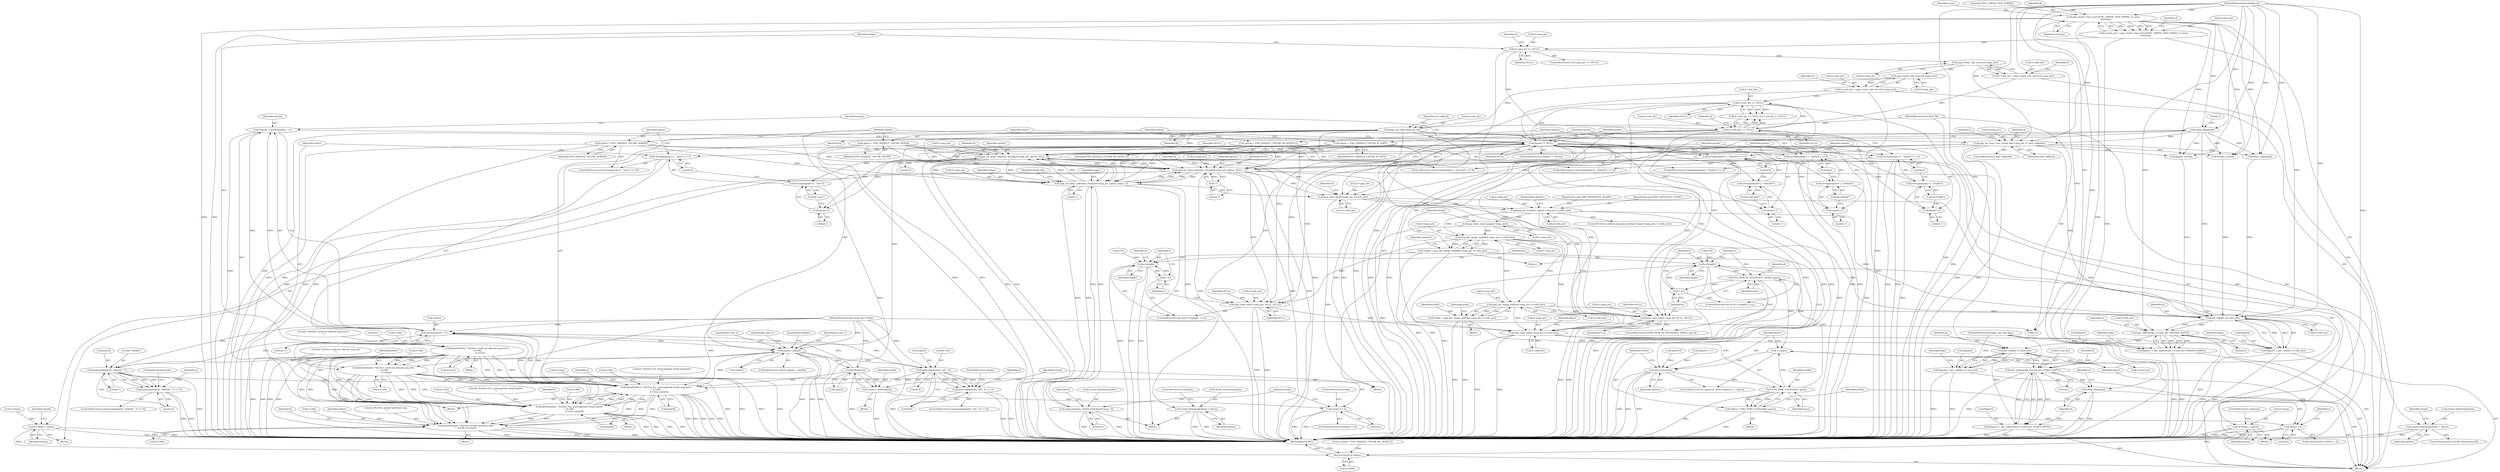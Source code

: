 digraph "1_Android_9d4853418ab2f754c2b63e091c29c5529b8b86ca_32@pointer" {
"1000240" [label="(Call,*equals = strchr(argv[i], '='))"];
"1000242" [label="(Call,strchr(argv[i], '='))"];
"1000364" [label="(Call,memcmp(argv[i], \"default\", 7))"];
"1000318" [label="(Call,equals - argv[i])"];
"1000248" [label="(Call,equals != NULL)"];
"1000240" [label="(Call,*equals = strchr(argv[i], '='))"];
"1000372" [label="(Call,png_set_keep_unknown_chunks(d->png_ptr, option, NULL, 0))"];
"1000222" [label="(Call,png_set_read_user_chunk_fn(d->png_ptr, d, read_callback))"];
"1000215" [label="(Call,png_init_io(d->png_ptr, fp))"];
"1000185" [label="(Call,png_create_info_struct(d->png_ptr))"];
"1000177" [label="(Call,png_create_info_struct(d->png_ptr))"];
"1000156" [label="(Call,d->png_ptr == NULL)"];
"1000146" [label="(Call,d->png_ptr = png_create_read_struct(PNG_LIBPNG_VER_STRING, d, error,\n      warning))"];
"1000150" [label="(Call,png_create_read_struct(PNG_LIBPNG_VER_STRING, d, error,\n      warning))"];
"1000124" [label="(MethodParameterIn,display *d)"];
"1000120" [label="(MethodParameterIn,FILE *fp)"];
"1000211" [label="(Call,clean_display(d))"];
"1000397" [label="(Call,png_set_keep_unknown_chunks(d->png_ptr, option, NULL, -1))"];
"1000345" [label="(Call,png_set_keep_unknown_chunks(d->png_ptr, option, name, 1))"];
"1000274" [label="(Call,option = PNG_HANDLE_CHUNK_NEVER)"];
"1000298" [label="(Call,option = PNG_HANDLE_CHUNK_ALWAYS)"];
"1000262" [label="(Call,option = PNG_HANDLE_CHUNK_AS_DEFAULT)"];
"1000286" [label="(Call,option = PNG_HANDLE_CHUNK_IF_SAFE)"];
"1000337" [label="(Call,memcpy(name, chunk_info[chunk].name, 5))"];
"1000403" [label="(Call,-1)"];
"1000196" [label="(Call,d->end_ptr == NULL)"];
"1000181" [label="(Call,d->end_ptr = png_create_info_struct(d->png_ptr))"];
"1000191" [label="(Call,d->info_ptr == NULL)"];
"1000173" [label="(Call,d->info_ptr = png_create_info_struct(d->png_ptr))"];
"1000303" [label="(Call,fprintf(stderr, \"%s(%s): %s: unrecognized chunk option\n\", d->file,\n               d->test, argv[i]))"];
"1000436" [label="(Call,fprintf(stderr, \"%s(%s): %s: unrecognized chunk argument\n\", d->file,\n         d->test, argv[i]))"];
"1000202" [label="(Call,fprintf(stderr, \"%s(%s): could not allocate png info\n\", d->file,\n         d->test))"];
"1000162" [label="(Call,fprintf(stderr, \"%s(%s): could not allocate png struct\n\", d->file,\n         d->test))"];
"1000327" [label="(Call,find(argv[i]))"];
"1000122" [label="(MethodParameterIn,const char **argv)"];
"1000389" [label="(Call,memcmp(argv[i], \"all\", 3))"];
"1000255" [label="(Call,strcmp(equals+1, \"default\") == 0)"];
"1000256" [label="(Call,strcmp(equals+1, \"default\"))"];
"1000257" [label="(Call,equals+1)"];
"1000267" [label="(Call,strcmp(equals+1, \"discard\") == 0)"];
"1000268" [label="(Call,strcmp(equals+1, \"discard\"))"];
"1000269" [label="(Call,equals+1)"];
"1000279" [label="(Call,strcmp(equals+1, \"if-safe\") == 0)"];
"1000280" [label="(Call,strcmp(equals+1, \"if-safe\"))"];
"1000281" [label="(Call,equals+1)"];
"1000291" [label="(Call,strcmp(equals+1, \"save\") == 0)"];
"1000292" [label="(Call,strcmp(equals+1, \"save\"))"];
"1000293" [label="(Call,equals+1)"];
"1000477" [label="(Call,fprintf(stderr, \"%s(%s): invalid interlace type\n\", d->file, d->test))"];
"1000325" [label="(Call,chunk = find(argv[i]))"];
"1000332" [label="(Call,chunk >= 0)"];
"1000363" [label="(Call,memcmp(argv[i], \"default\", 7) == 0)"];
"1000388" [label="(Call,memcmp(argv[i], \"all\", 3) == 0)"];
"1000352" [label="(Call,chunk_info[chunk].keep = option)"];
"1000405" [label="(Call,d->keep = option)"];
"1000644" [label="(Return,return d->keep;)"];
"1000425" [label="(Call,chunk_info[chunk].keep = option)"];
"1000450" [label="(Call,png_read_info(d->png_ptr, d->info_ptr))"];
"1000458" [label="(Call,png_get_interlace_type(d->png_ptr, d->info_ptr))"];
"1000499" [label="(Call,png_start_read_image(d->png_ptr))"];
"1000505" [label="(Call,png_get_image_height(d->png_ptr, d->info_ptr))"];
"1000503" [label="(Call,height = png_get_image_height(d->png_ptr, d->info_ptr))"];
"1000553" [label="(Call,y<height)"];
"1000559" [label="(Call,PNG_ROW_IN_INTERLACE_PASS(y, ipass))"];
"1000534" [label="(Call,++ipass)"];
"1000531" [label="(Call,ipass<npasses)"];
"1000540" [label="(Call,PNG_PASS_COLS(width, ipass))"];
"1000538" [label="(Call,wPass = PNG_PASS_COLS(width, ipass))"];
"1000544" [label="(Call,wPass > 0)"];
"1000556" [label="(Call,++y)"];
"1000575" [label="(Call,y<height)"];
"1000578" [label="(Call,++y)"];
"1000520" [label="(Call,png_get_image_width(d->png_ptr, d->info_ptr))"];
"1000518" [label="(Call,width = png_get_image_width(d->png_ptr, d->info_ptr))"];
"1000562" [label="(Call,png_read_row(d->png_ptr, NULL, NULL))"];
"1000586" [label="(Call,png_read_end(d->png_ptr, d->end_ptr))"];
"1000627" [label="(Call,get_valid(d, d->end_ptr))"];
"1000623" [label="(Call,flags[2] = get_valid(d, d->end_ptr))"];
"1000636" [label="(Call,get_unknown(d, d->end_ptr, 1/*after IDAT*/))"];
"1000632" [label="(Call,flags[3] = get_unknown(d, d->end_ptr, 1/*after IDAT*/))"];
"1000642" [label="(Call,clean_display(d))"];
"1000597" [label="(Call,get_valid(d, d->info_ptr))"];
"1000593" [label="(Call,flags[0] = get_valid(d, d->info_ptr))"];
"1000606" [label="(Call,get_unknown(d, d->info_ptr, 0/*before IDAT*/))"];
"1000602" [label="(Call,flags[1] = get_unknown(d, d->info_ptr, 0/*before IDAT*/))"];
"1000580" [label="(Call,png_read_row(d->png_ptr, NULL, NULL))"];
"1000379" [label="(Call,d->keep = option)"];
"1000590" [label="(Call,d->end_ptr)"];
"1000293" [label="(Call,equals+1)"];
"1000219" [label="(Identifier,fp)"];
"1000593" [label="(Call,flags[0] = get_valid(d, d->info_ptr))"];
"1000272" [label="(Literal,\"discard\")"];
"1000532" [label="(Identifier,ipass)"];
"1000604" [label="(Identifier,flags)"];
"1000221" [label="(Identifier,set_callback)"];
"1000248" [label="(Call,equals != NULL)"];
"1000162" [label="(Call,fprintf(stderr, \"%s(%s): could not allocate png struct\n\", d->file,\n         d->test))"];
"1000203" [label="(Identifier,stderr)"];
"1000500" [label="(Call,d->png_ptr)"];
"1000576" [label="(Identifier,y)"];
"1000242" [label="(Call,strchr(argv[i], '='))"];
"1000643" [label="(Identifier,d)"];
"1000559" [label="(Call,PNG_ROW_IN_INTERLACE_PASS(y, ipass))"];
"1000168" [label="(Call,d->test)"];
"1000571" [label="(ControlStructure,for (y=0; y<height; ++y))"];
"1000246" [label="(Literal,'=')"];
"1000214" [label="(Literal,1)"];
"1000377" [label="(Identifier,NULL)"];
"1000438" [label="(Literal,\"%s(%s): %s: unrecognized chunk argument\n\")"];
"1000563" [label="(Call,d->png_ptr)"];
"1000263" [label="(Identifier,option)"];
"1000383" [label="(Identifier,option)"];
"1000450" [label="(Call,png_read_info(d->png_ptr, d->info_ptr))"];
"1000304" [label="(Identifier,stderr)"];
"1000397" [label="(Call,png_set_keep_unknown_chunks(d->png_ptr, option, NULL, -1))"];
"1000624" [label="(Call,flags[2])"];
"1000262" [label="(Call,option = PNG_HANDLE_CHUNK_AS_DEFAULT)"];
"1000477" [label="(Call,fprintf(stderr, \"%s(%s): invalid interlace type\n\", d->file, d->test))"];
"1000380" [label="(Call,d->keep)"];
"1000545" [label="(Identifier,wPass)"];
"1000126" [label="(Block,)"];
"1000577" [label="(Identifier,height)"];
"1000555" [label="(Identifier,height)"];
"1000290" [label="(ControlStructure,if (strcmp(equals+1, \"save\") == 0))"];
"1000192" [label="(Call,d->info_ptr)"];
"1000608" [label="(Call,d->info_ptr)"];
"1000374" [label="(Identifier,d)"];
"1000598" [label="(Identifier,d)"];
"1000379" [label="(Call,d->keep = option)"];
"1000524" [label="(Call,d->info_ptr)"];
"1000331" [label="(ControlStructure,if (chunk >= 0))"];
"1000351" [label="(Literal,1)"];
"1000238" [label="(Block,)"];
"1000326" [label="(Identifier,chunk)"];
"1000407" [label="(Identifier,d)"];
"1000195" [label="(Identifier,NULL)"];
"1000442" [label="(Call,d->test)"];
"1000398" [label="(Call,d->png_ptr)"];
"1000165" [label="(Call,d->file)"];
"1000323" [label="(Block,)"];
"1000602" [label="(Call,flags[1] = get_unknown(d, d->info_ptr, 0/*before IDAT*/))"];
"1000641" [label="(Literal,1)"];
"1000296" [label="(Literal,\"save\")"];
"1000588" [label="(Identifier,d)"];
"1000561" [label="(Identifier,ipass)"];
"1000627" [label="(Call,get_valid(d, d->end_ptr))"];
"1000648" [label="(MethodReturn,RET)"];
"1000178" [label="(Call,d->png_ptr)"];
"1000518" [label="(Call,width = png_get_image_width(d->png_ptr, d->info_ptr))"];
"1000164" [label="(Literal,\"%s(%s): could not allocate png struct\n\")"];
"1000353" [label="(Call,chunk_info[chunk].keep)"];
"1000558" [label="(ControlStructure,if (PNG_ROW_IN_INTERLACE_PASS(y, ipass)))"];
"1000260" [label="(Literal,\"default\")"];
"1000460" [label="(Identifier,d)"];
"1000556" [label="(Call,++y)"];
"1000370" [label="(Literal,0)"];
"1000362" [label="(ControlStructure,if (memcmp(argv[i], \"default\", 7) == 0))"];
"1000540" [label="(Call,PNG_PASS_COLS(width, ipass))"];
"1000191" [label="(Call,d->info_ptr == NULL)"];
"1000320" [label="(Call,argv[i])"];
"1000226" [label="(Identifier,d)"];
"1000197" [label="(Call,d->end_ptr)"];
"1000268" [label="(Call,strcmp(equals+1, \"discard\"))"];
"1000284" [label="(Literal,\"if-safe\")"];
"1000645" [label="(Call,d->keep)"];
"1000123" [label="(MethodParameterIn,png_uint_32p flags)"];
"1000614" [label="(Identifier,flags)"];
"1000315" [label="(Call,display_exit(d))"];
"1000395" [label="(Literal,0)"];
"1000177" [label="(Call,png_create_info_struct(d->png_ptr))"];
"1000337" [label="(Call,memcpy(name, chunk_info[chunk].name, 5))"];
"1000212" [label="(Identifier,d)"];
"1000642" [label="(Call,clean_display(d))"];
"1000146" [label="(Call,d->png_ptr = png_create_read_struct(PNG_LIBPNG_VER_STRING, d, error,\n      warning))"];
"1000346" [label="(Call,d->png_ptr)"];
"1000294" [label="(Identifier,equals)"];
"1000291" [label="(Call,strcmp(equals+1, \"save\") == 0)"];
"1000287" [label="(Identifier,option)"];
"1000208" [label="(Call,d->test)"];
"1000124" [label="(MethodParameterIn,display *d)"];
"1000161" [label="(Block,)"];
"1000259" [label="(Literal,1)"];
"1000401" [label="(Identifier,option)"];
"1000249" [label="(Identifier,equals)"];
"1000220" [label="(ControlStructure,if (set_callback))"];
"1000412" [label="(Identifier,chunk)"];
"1000261" [label="(Literal,0)"];
"1000155" [label="(ControlStructure,if (d->png_ptr == NULL))"];
"1000575" [label="(Call,y<height)"];
"1000240" [label="(Call,*equals = strchr(argv[i], '='))"];
"1000394" [label="(Literal,3)"];
"1000551" [label="(Identifier,y)"];
"1000578" [label="(Call,++y)"];
"1000406" [label="(Call,d->keep)"];
"1000451" [label="(Call,d->png_ptr)"];
"1000403" [label="(Call,-1)"];
"1000172" [label="(Literal,1)"];
"1000158" [label="(Identifier,d)"];
"1000279" [label="(Call,strcmp(equals+1, \"if-safe\") == 0)"];
"1000241" [label="(Identifier,equals)"];
"1000504" [label="(Identifier,height)"];
"1000349" [label="(Identifier,option)"];
"1000332" [label="(Call,chunk >= 0)"];
"1000282" [label="(Identifier,equals)"];
"1000553" [label="(Call,y<height)"];
"1000182" [label="(Call,d->end_ptr)"];
"1000405" [label="(Call,d->keep = option)"];
"1000183" [label="(Identifier,d)"];
"1000546" [label="(Literal,0)"];
"1000527" [label="(ControlStructure,for (ipass=0; ipass<npasses; ++ipass))"];
"1000531" [label="(Call,ipass<npasses)"];
"1000361" [label="(JumpTarget,case 7:)"];
"1000200" [label="(Identifier,NULL)"];
"1000264" [label="(Identifier,PNG_HANDLE_CHUNK_AS_DEFAULT)"];
"1000634" [label="(Identifier,flags)"];
"1000637" [label="(Identifier,d)"];
"1000585" [label="(Identifier,NULL)"];
"1000433" [label="(ControlStructure,break;)"];
"1000257" [label="(Call,equals+1)"];
"1000386" [label="(JumpTarget,case 3:)"];
"1000256" [label="(Call,strcmp(equals+1, \"default\"))"];
"1000205" [label="(Call,d->file)"];
"1000431" [label="(Identifier,option)"];
"1000459" [label="(Call,d->png_ptr)"];
"1000120" [label="(MethodParameterIn,FILE *fp)"];
"1000131" [label="(Call,d->keep = PNG_HANDLE_CHUNK_AS_DEFAULT)"];
"1000292" [label="(Call,strcmp(equals+1, \"save\"))"];
"1000425" [label="(Call,chunk_info[chunk].keep = option)"];
"1000352" [label="(Call,chunk_info[chunk].keep = option)"];
"1000295" [label="(Literal,1)"];
"1000157" [label="(Call,d->png_ptr)"];
"1000633" [label="(Call,flags[3])"];
"1000186" [label="(Call,d->png_ptr)"];
"1000584" [label="(Identifier,NULL)"];
"1000521" [label="(Call,d->png_ptr)"];
"1000302" [label="(Block,)"];
"1000390" [label="(Call,argv[i])"];
"1000297" [label="(Literal,0)"];
"1000402" [label="(Identifier,NULL)"];
"1000365" [label="(Call,argv[i])"];
"1000636" [label="(Call,get_unknown(d, d->end_ptr, 1/*after IDAT*/))"];
"1000606" [label="(Call,get_unknown(d, d->info_ptr, 0/*before IDAT*/))"];
"1000156" [label="(Call,d->png_ptr == NULL)"];
"1000454" [label="(Call,d->info_ptr)"];
"1000327" [label="(Call,find(argv[i]))"];
"1000597" [label="(Call,get_valid(d, d->info_ptr))"];
"1000384" [label="(ControlStructure,continue;)"];
"1000300" [label="(Identifier,PNG_HANDLE_CHUNK_ALWAYS)"];
"1000359" [label="(ControlStructure,continue;)"];
"1000389" [label="(Call,memcmp(argv[i], \"all\", 3))"];
"1000154" [label="(Identifier,warning)"];
"1000426" [label="(Call,chunk_info[chunk].keep)"];
"1000533" [label="(Identifier,npasses)"];
"1000560" [label="(Identifier,y)"];
"1000278" [label="(ControlStructure,if (strcmp(equals+1, \"if-safe\") == 0))"];
"1000335" [label="(Block,)"];
"1000299" [label="(Identifier,option)"];
"1000514" [label="(Identifier,npasses)"];
"1000581" [label="(Call,d->png_ptr)"];
"1000309" [label="(Call,d->test)"];
"1000181" [label="(Call,d->end_ptr = png_create_info_struct(d->png_ptr))"];
"1000572" [label="(Call,y=0)"];
"1000266" [label="(ControlStructure,if (strcmp(equals+1, \"discard\") == 0))"];
"1000190" [label="(Call,d->info_ptr == NULL || d->end_ptr == NULL)"];
"1000258" [label="(Identifier,equals)"];
"1000324" [label="(JumpTarget,case 4:)"];
"1000305" [label="(Literal,\"%s(%s): %s: unrecognized chunk option\n\")"];
"1000369" [label="(Literal,7)"];
"1000607" [label="(Identifier,d)"];
"1000153" [label="(Identifier,error)"];
"1000150" [label="(Call,png_create_read_struct(PNG_LIBPNG_VER_STRING, d, error,\n      warning))"];
"1000544" [label="(Call,wPass > 0)"];
"1000151" [label="(Identifier,PNG_LIBPNG_VER_STRING)"];
"1000562" [label="(Call,png_read_row(d->png_ptr, NULL, NULL))"];
"1000623" [label="(Call,flags[2] = get_valid(d, d->end_ptr))"];
"1000276" [label="(Identifier,PNG_HANDLE_CHUNK_NEVER)"];
"1000506" [label="(Call,d->png_ptr)"];
"1000325" [label="(Call,chunk = find(argv[i]))"];
"1000270" [label="(Identifier,equals)"];
"1000271" [label="(Literal,1)"];
"1000318" [label="(Call,equals - argv[i])"];
"1000449" [label="(Identifier,d)"];
"1000227" [label="(Identifier,read_callback)"];
"1000160" [label="(Identifier,NULL)"];
"1000201" [label="(Block,)"];
"1000196" [label="(Call,d->end_ptr == NULL)"];
"1000288" [label="(Identifier,PNG_HANDLE_CHUNK_IF_SAFE)"];
"1000243" [label="(Call,argv[i])"];
"1000436" [label="(Call,fprintf(stderr, \"%s(%s): %s: unrecognized chunk argument\n\", d->file,\n         d->test, argv[i]))"];
"1000404" [label="(Literal,1)"];
"1000462" [label="(Call,d->info_ptr)"];
"1000419" [label="(ControlStructure,if (chunk_info[chunk].all))"];
"1000629" [label="(Call,d->end_ptr)"];
"1000628" [label="(Identifier,d)"];
"1000638" [label="(Call,d->end_ptr)"];
"1000273" [label="(Literal,0)"];
"1000566" [label="(Identifier,NULL)"];
"1000503" [label="(Call,height = png_get_image_height(d->png_ptr, d->info_ptr))"];
"1000338" [label="(Identifier,name)"];
"1000275" [label="(Identifier,option)"];
"1000204" [label="(Literal,\"%s(%s): could not allocate png info\n\")"];
"1000231" [label="(Identifier,i)"];
"1000535" [label="(Identifier,ipass)"];
"1000344" [label="(Literal,5)"];
"1000174" [label="(Call,d->info_ptr)"];
"1000543" [label="(ControlStructure,if (wPass > 0))"];
"1000582" [label="(Identifier,d)"];
"1000487" [label="(Identifier,d)"];
"1000316" [label="(Identifier,d)"];
"1000215" [label="(Call,png_init_io(d->png_ptr, fp))"];
"1000223" [label="(Call,d->png_ptr)"];
"1000372" [label="(Call,png_set_keep_unknown_chunks(d->png_ptr, option, NULL, 0))"];
"1000539" [label="(Identifier,wPass)"];
"1000519" [label="(Identifier,width)"];
"1000317" [label="(ControlStructure,switch (equals - argv[i]))"];
"1000549" [label="(ControlStructure,for (y=0; y<height; ++y))"];
"1000393" [label="(Literal,\"all\")"];
"1000457" [label="(ControlStructure,switch (png_get_interlace_type(d->png_ptr, d->info_ptr)))"];
"1000355" [label="(Identifier,chunk_info)"];
"1000185" [label="(Call,png_create_info_struct(d->png_ptr))"];
"1000476" [label="(JumpTarget,default:)"];
"1000471" [label="(JumpTarget,case PNG_INTERLACE_ADAM7:)"];
"1000595" [label="(Identifier,flags)"];
"1000483" [label="(Call,d->test)"];
"1000312" [label="(Call,argv[i])"];
"1000363" [label="(Call,memcmp(argv[i], \"default\", 7) == 0)"];
"1000147" [label="(Call,d->png_ptr)"];
"1000528" [label="(Call,ipass=0)"];
"1000439" [label="(Call,d->file)"];
"1000193" [label="(Identifier,d)"];
"1000586" [label="(Call,png_read_end(d->png_ptr, d->end_ptr))"];
"1000516" [label="(Block,)"];
"1000222" [label="(Call,png_set_read_user_chunk_fn(d->png_ptr, d, read_callback))"];
"1000603" [label="(Call,flags[1])"];
"1000554" [label="(Identifier,y)"];
"1000368" [label="(Literal,\"default\")"];
"1000280" [label="(Call,strcmp(equals+1, \"if-safe\"))"];
"1000360" [label="(ControlStructure,break;)"];
"1000505" [label="(Call,png_get_image_height(d->png_ptr, d->info_ptr))"];
"1000480" [label="(Call,d->file)"];
"1000306" [label="(Call,d->file)"];
"1000542" [label="(Identifier,ipass)"];
"1000211" [label="(Call,clean_display(d))"];
"1000175" [label="(Identifier,d)"];
"1000418" [label="(Identifier,chunk)"];
"1000564" [label="(Identifier,d)"];
"1000434" [label="(JumpTarget,default:)"];
"1000509" [label="(Call,d->info_ptr)"];
"1000319" [label="(Identifier,equals)"];
"1000347" [label="(Identifier,d)"];
"1000387" [label="(ControlStructure,if (memcmp(argv[i], \"all\", 3) == 0))"];
"1000122" [label="(MethodParameterIn,const char **argv)"];
"1000646" [label="(Identifier,d)"];
"1000373" [label="(Call,d->png_ptr)"];
"1000541" [label="(Identifier,width)"];
"1000458" [label="(Call,png_get_interlace_type(d->png_ptr, d->info_ptr))"];
"1000448" [label="(Call,display_exit(d))"];
"1000202" [label="(Call,fprintf(stderr, \"%s(%s): could not allocate png info\n\", d->file,\n         d->test))"];
"1000396" [label="(Block,)"];
"1000381" [label="(Identifier,d)"];
"1000163" [label="(Identifier,stderr)"];
"1000580" [label="(Call,png_read_row(d->png_ptr, NULL, NULL))"];
"1000173" [label="(Call,d->info_ptr = png_create_info_struct(d->png_ptr))"];
"1000644" [label="(Return,return d->keep;)"];
"1000534" [label="(Call,++ipass)"];
"1000478" [label="(Identifier,stderr)"];
"1000445" [label="(Call,argv[i])"];
"1000285" [label="(Literal,0)"];
"1000385" [label="(ControlStructure,break;)"];
"1000399" [label="(Identifier,d)"];
"1000371" [label="(Block,)"];
"1000538" [label="(Call,wPass = PNG_PASS_COLS(width, ipass))"];
"1000254" [label="(ControlStructure,if (strcmp(equals+1, \"default\") == 0))"];
"1000267" [label="(Call,strcmp(equals+1, \"discard\") == 0)"];
"1000216" [label="(Call,d->png_ptr)"];
"1000466" [label="(JumpTarget,case PNG_INTERLACE_NONE:)"];
"1000536" [label="(Block,)"];
"1000437" [label="(Identifier,stderr)"];
"1000579" [label="(Identifier,y)"];
"1000594" [label="(Call,flags[0])"];
"1000465" [label="(Block,)"];
"1000303" [label="(Call,fprintf(stderr, \"%s(%s): %s: unrecognized chunk option\n\", d->file,\n               d->test, argv[i]))"];
"1000567" [label="(Identifier,NULL)"];
"1000486" [label="(Call,clean_display(d))"];
"1000283" [label="(Literal,1)"];
"1000334" [label="(Literal,0)"];
"1000255" [label="(Call,strcmp(equals+1, \"default\") == 0)"];
"1000513" [label="(Call,npasses > 1)"];
"1000376" [label="(Identifier,option)"];
"1000479" [label="(Literal,\"%s(%s): invalid interlace type\n\")"];
"1000269" [label="(Call,equals+1)"];
"1000350" [label="(Identifier,name)"];
"1000333" [label="(Identifier,chunk)"];
"1000274" [label="(Call,option = PNG_HANDLE_CHUNK_NEVER)"];
"1000557" [label="(Identifier,y)"];
"1000587" [label="(Call,d->png_ptr)"];
"1000499" [label="(Call,png_start_read_image(d->png_ptr))"];
"1000378" [label="(Literal,0)"];
"1000498" [label="(Block,)"];
"1000358" [label="(Identifier,option)"];
"1000632" [label="(Call,flags[3] = get_unknown(d, d->end_ptr, 1/*after IDAT*/))"];
"1000250" [label="(Identifier,NULL)"];
"1000281" [label="(Call,equals+1)"];
"1000247" [label="(ControlStructure,if (equals != NULL))"];
"1000298" [label="(Call,option = PNG_HANDLE_CHUNK_ALWAYS)"];
"1000599" [label="(Call,d->info_ptr)"];
"1000529" [label="(Identifier,ipass)"];
"1000339" [label="(Call,chunk_info[chunk].name)"];
"1000152" [label="(Identifier,d)"];
"1000286" [label="(Call,option = PNG_HANDLE_CHUNK_IF_SAFE)"];
"1000520" [label="(Call,png_get_image_width(d->png_ptr, d->info_ptr))"];
"1000328" [label="(Call,argv[i])"];
"1000611" [label="(Literal,0)"];
"1000198" [label="(Identifier,d)"];
"1000388" [label="(Call,memcmp(argv[i], \"all\", 3) == 0)"];
"1000550" [label="(Call,y=0)"];
"1000364" [label="(Call,memcmp(argv[i], \"default\", 7))"];
"1000345" [label="(Call,png_set_keep_unknown_chunks(d->png_ptr, option, name, 1))"];
"1000409" [label="(Identifier,option)"];
"1000240" -> "1000238"  [label="AST: "];
"1000240" -> "1000242"  [label="CFG: "];
"1000241" -> "1000240"  [label="AST: "];
"1000242" -> "1000240"  [label="AST: "];
"1000249" -> "1000240"  [label="CFG: "];
"1000240" -> "1000648"  [label="DDG: "];
"1000242" -> "1000240"  [label="DDG: "];
"1000242" -> "1000240"  [label="DDG: "];
"1000240" -> "1000248"  [label="DDG: "];
"1000242" -> "1000246"  [label="CFG: "];
"1000243" -> "1000242"  [label="AST: "];
"1000246" -> "1000242"  [label="AST: "];
"1000364" -> "1000242"  [label="DDG: "];
"1000327" -> "1000242"  [label="DDG: "];
"1000436" -> "1000242"  [label="DDG: "];
"1000389" -> "1000242"  [label="DDG: "];
"1000122" -> "1000242"  [label="DDG: "];
"1000242" -> "1000303"  [label="DDG: "];
"1000242" -> "1000318"  [label="DDG: "];
"1000242" -> "1000436"  [label="DDG: "];
"1000364" -> "1000363"  [label="AST: "];
"1000364" -> "1000369"  [label="CFG: "];
"1000365" -> "1000364"  [label="AST: "];
"1000368" -> "1000364"  [label="AST: "];
"1000369" -> "1000364"  [label="AST: "];
"1000370" -> "1000364"  [label="CFG: "];
"1000364" -> "1000648"  [label="DDG: "];
"1000364" -> "1000363"  [label="DDG: "];
"1000364" -> "1000363"  [label="DDG: "];
"1000364" -> "1000363"  [label="DDG: "];
"1000318" -> "1000364"  [label="DDG: "];
"1000122" -> "1000364"  [label="DDG: "];
"1000364" -> "1000436"  [label="DDG: "];
"1000318" -> "1000317"  [label="AST: "];
"1000318" -> "1000320"  [label="CFG: "];
"1000319" -> "1000318"  [label="AST: "];
"1000320" -> "1000318"  [label="AST: "];
"1000324" -> "1000318"  [label="CFG: "];
"1000361" -> "1000318"  [label="CFG: "];
"1000386" -> "1000318"  [label="CFG: "];
"1000434" -> "1000318"  [label="CFG: "];
"1000318" -> "1000648"  [label="DDG: "];
"1000318" -> "1000648"  [label="DDG: "];
"1000318" -> "1000648"  [label="DDG: "];
"1000248" -> "1000318"  [label="DDG: "];
"1000303" -> "1000318"  [label="DDG: "];
"1000122" -> "1000318"  [label="DDG: "];
"1000318" -> "1000327"  [label="DDG: "];
"1000318" -> "1000389"  [label="DDG: "];
"1000318" -> "1000436"  [label="DDG: "];
"1000248" -> "1000247"  [label="AST: "];
"1000248" -> "1000250"  [label="CFG: "];
"1000249" -> "1000248"  [label="AST: "];
"1000250" -> "1000248"  [label="AST: "];
"1000258" -> "1000248"  [label="CFG: "];
"1000437" -> "1000248"  [label="CFG: "];
"1000248" -> "1000648"  [label="DDG: "];
"1000248" -> "1000648"  [label="DDG: "];
"1000248" -> "1000648"  [label="DDG: "];
"1000372" -> "1000248"  [label="DDG: "];
"1000196" -> "1000248"  [label="DDG: "];
"1000397" -> "1000248"  [label="DDG: "];
"1000191" -> "1000248"  [label="DDG: "];
"1000248" -> "1000255"  [label="DDG: "];
"1000248" -> "1000256"  [label="DDG: "];
"1000248" -> "1000257"  [label="DDG: "];
"1000248" -> "1000267"  [label="DDG: "];
"1000248" -> "1000268"  [label="DDG: "];
"1000248" -> "1000269"  [label="DDG: "];
"1000248" -> "1000279"  [label="DDG: "];
"1000248" -> "1000280"  [label="DDG: "];
"1000248" -> "1000281"  [label="DDG: "];
"1000248" -> "1000291"  [label="DDG: "];
"1000248" -> "1000292"  [label="DDG: "];
"1000248" -> "1000293"  [label="DDG: "];
"1000248" -> "1000372"  [label="DDG: "];
"1000248" -> "1000397"  [label="DDG: "];
"1000248" -> "1000562"  [label="DDG: "];
"1000248" -> "1000580"  [label="DDG: "];
"1000372" -> "1000371"  [label="AST: "];
"1000372" -> "1000378"  [label="CFG: "];
"1000373" -> "1000372"  [label="AST: "];
"1000376" -> "1000372"  [label="AST: "];
"1000377" -> "1000372"  [label="AST: "];
"1000378" -> "1000372"  [label="AST: "];
"1000381" -> "1000372"  [label="CFG: "];
"1000372" -> "1000648"  [label="DDG: "];
"1000372" -> "1000648"  [label="DDG: "];
"1000372" -> "1000345"  [label="DDG: "];
"1000372" -> "1000345"  [label="DDG: "];
"1000222" -> "1000372"  [label="DDG: "];
"1000397" -> "1000372"  [label="DDG: "];
"1000397" -> "1000372"  [label="DDG: "];
"1000215" -> "1000372"  [label="DDG: "];
"1000345" -> "1000372"  [label="DDG: "];
"1000345" -> "1000372"  [label="DDG: "];
"1000274" -> "1000372"  [label="DDG: "];
"1000298" -> "1000372"  [label="DDG: "];
"1000262" -> "1000372"  [label="DDG: "];
"1000286" -> "1000372"  [label="DDG: "];
"1000372" -> "1000379"  [label="DDG: "];
"1000372" -> "1000397"  [label="DDG: "];
"1000372" -> "1000397"  [label="DDG: "];
"1000372" -> "1000450"  [label="DDG: "];
"1000372" -> "1000562"  [label="DDG: "];
"1000372" -> "1000580"  [label="DDG: "];
"1000222" -> "1000220"  [label="AST: "];
"1000222" -> "1000227"  [label="CFG: "];
"1000223" -> "1000222"  [label="AST: "];
"1000226" -> "1000222"  [label="AST: "];
"1000227" -> "1000222"  [label="AST: "];
"1000231" -> "1000222"  [label="CFG: "];
"1000222" -> "1000648"  [label="DDG: "];
"1000222" -> "1000648"  [label="DDG: "];
"1000215" -> "1000222"  [label="DDG: "];
"1000150" -> "1000222"  [label="DDG: "];
"1000211" -> "1000222"  [label="DDG: "];
"1000124" -> "1000222"  [label="DDG: "];
"1000222" -> "1000315"  [label="DDG: "];
"1000222" -> "1000345"  [label="DDG: "];
"1000222" -> "1000397"  [label="DDG: "];
"1000222" -> "1000448"  [label="DDG: "];
"1000222" -> "1000450"  [label="DDG: "];
"1000222" -> "1000486"  [label="DDG: "];
"1000222" -> "1000597"  [label="DDG: "];
"1000215" -> "1000126"  [label="AST: "];
"1000215" -> "1000219"  [label="CFG: "];
"1000216" -> "1000215"  [label="AST: "];
"1000219" -> "1000215"  [label="AST: "];
"1000221" -> "1000215"  [label="CFG: "];
"1000215" -> "1000648"  [label="DDG: "];
"1000215" -> "1000648"  [label="DDG: "];
"1000185" -> "1000215"  [label="DDG: "];
"1000120" -> "1000215"  [label="DDG: "];
"1000215" -> "1000345"  [label="DDG: "];
"1000215" -> "1000397"  [label="DDG: "];
"1000215" -> "1000450"  [label="DDG: "];
"1000185" -> "1000181"  [label="AST: "];
"1000185" -> "1000186"  [label="CFG: "];
"1000186" -> "1000185"  [label="AST: "];
"1000181" -> "1000185"  [label="CFG: "];
"1000185" -> "1000181"  [label="DDG: "];
"1000177" -> "1000185"  [label="DDG: "];
"1000177" -> "1000173"  [label="AST: "];
"1000177" -> "1000178"  [label="CFG: "];
"1000178" -> "1000177"  [label="AST: "];
"1000173" -> "1000177"  [label="CFG: "];
"1000177" -> "1000173"  [label="DDG: "];
"1000156" -> "1000177"  [label="DDG: "];
"1000156" -> "1000155"  [label="AST: "];
"1000156" -> "1000160"  [label="CFG: "];
"1000157" -> "1000156"  [label="AST: "];
"1000160" -> "1000156"  [label="AST: "];
"1000163" -> "1000156"  [label="CFG: "];
"1000175" -> "1000156"  [label="CFG: "];
"1000156" -> "1000648"  [label="DDG: "];
"1000146" -> "1000156"  [label="DDG: "];
"1000156" -> "1000191"  [label="DDG: "];
"1000146" -> "1000126"  [label="AST: "];
"1000146" -> "1000150"  [label="CFG: "];
"1000147" -> "1000146"  [label="AST: "];
"1000150" -> "1000146"  [label="AST: "];
"1000158" -> "1000146"  [label="CFG: "];
"1000146" -> "1000648"  [label="DDG: "];
"1000150" -> "1000146"  [label="DDG: "];
"1000150" -> "1000146"  [label="DDG: "];
"1000150" -> "1000146"  [label="DDG: "];
"1000150" -> "1000146"  [label="DDG: "];
"1000150" -> "1000154"  [label="CFG: "];
"1000151" -> "1000150"  [label="AST: "];
"1000152" -> "1000150"  [label="AST: "];
"1000153" -> "1000150"  [label="AST: "];
"1000154" -> "1000150"  [label="AST: "];
"1000150" -> "1000648"  [label="DDG: "];
"1000150" -> "1000648"  [label="DDG: "];
"1000150" -> "1000648"  [label="DDG: "];
"1000124" -> "1000150"  [label="DDG: "];
"1000150" -> "1000211"  [label="DDG: "];
"1000150" -> "1000315"  [label="DDG: "];
"1000150" -> "1000448"  [label="DDG: "];
"1000150" -> "1000486"  [label="DDG: "];
"1000150" -> "1000597"  [label="DDG: "];
"1000124" -> "1000119"  [label="AST: "];
"1000124" -> "1000648"  [label="DDG: "];
"1000124" -> "1000211"  [label="DDG: "];
"1000124" -> "1000315"  [label="DDG: "];
"1000124" -> "1000448"  [label="DDG: "];
"1000124" -> "1000486"  [label="DDG: "];
"1000124" -> "1000597"  [label="DDG: "];
"1000124" -> "1000606"  [label="DDG: "];
"1000124" -> "1000627"  [label="DDG: "];
"1000124" -> "1000636"  [label="DDG: "];
"1000124" -> "1000642"  [label="DDG: "];
"1000120" -> "1000119"  [label="AST: "];
"1000120" -> "1000648"  [label="DDG: "];
"1000211" -> "1000201"  [label="AST: "];
"1000211" -> "1000212"  [label="CFG: "];
"1000212" -> "1000211"  [label="AST: "];
"1000214" -> "1000211"  [label="CFG: "];
"1000211" -> "1000315"  [label="DDG: "];
"1000211" -> "1000448"  [label="DDG: "];
"1000211" -> "1000486"  [label="DDG: "];
"1000211" -> "1000597"  [label="DDG: "];
"1000397" -> "1000396"  [label="AST: "];
"1000397" -> "1000403"  [label="CFG: "];
"1000398" -> "1000397"  [label="AST: "];
"1000401" -> "1000397"  [label="AST: "];
"1000402" -> "1000397"  [label="AST: "];
"1000403" -> "1000397"  [label="AST: "];
"1000407" -> "1000397"  [label="CFG: "];
"1000397" -> "1000648"  [label="DDG: "];
"1000397" -> "1000648"  [label="DDG: "];
"1000397" -> "1000648"  [label="DDG: "];
"1000397" -> "1000345"  [label="DDG: "];
"1000397" -> "1000345"  [label="DDG: "];
"1000345" -> "1000397"  [label="DDG: "];
"1000345" -> "1000397"  [label="DDG: "];
"1000274" -> "1000397"  [label="DDG: "];
"1000298" -> "1000397"  [label="DDG: "];
"1000262" -> "1000397"  [label="DDG: "];
"1000286" -> "1000397"  [label="DDG: "];
"1000403" -> "1000397"  [label="DDG: "];
"1000397" -> "1000405"  [label="DDG: "];
"1000397" -> "1000425"  [label="DDG: "];
"1000397" -> "1000450"  [label="DDG: "];
"1000397" -> "1000562"  [label="DDG: "];
"1000397" -> "1000580"  [label="DDG: "];
"1000345" -> "1000335"  [label="AST: "];
"1000345" -> "1000351"  [label="CFG: "];
"1000346" -> "1000345"  [label="AST: "];
"1000349" -> "1000345"  [label="AST: "];
"1000350" -> "1000345"  [label="AST: "];
"1000351" -> "1000345"  [label="AST: "];
"1000355" -> "1000345"  [label="CFG: "];
"1000345" -> "1000648"  [label="DDG: "];
"1000345" -> "1000648"  [label="DDG: "];
"1000345" -> "1000337"  [label="DDG: "];
"1000274" -> "1000345"  [label="DDG: "];
"1000298" -> "1000345"  [label="DDG: "];
"1000262" -> "1000345"  [label="DDG: "];
"1000286" -> "1000345"  [label="DDG: "];
"1000337" -> "1000345"  [label="DDG: "];
"1000345" -> "1000352"  [label="DDG: "];
"1000345" -> "1000450"  [label="DDG: "];
"1000274" -> "1000266"  [label="AST: "];
"1000274" -> "1000276"  [label="CFG: "];
"1000275" -> "1000274"  [label="AST: "];
"1000276" -> "1000274"  [label="AST: "];
"1000319" -> "1000274"  [label="CFG: "];
"1000274" -> "1000648"  [label="DDG: "];
"1000274" -> "1000648"  [label="DDG: "];
"1000298" -> "1000290"  [label="AST: "];
"1000298" -> "1000300"  [label="CFG: "];
"1000299" -> "1000298"  [label="AST: "];
"1000300" -> "1000298"  [label="AST: "];
"1000319" -> "1000298"  [label="CFG: "];
"1000298" -> "1000648"  [label="DDG: "];
"1000298" -> "1000648"  [label="DDG: "];
"1000262" -> "1000254"  [label="AST: "];
"1000262" -> "1000264"  [label="CFG: "];
"1000263" -> "1000262"  [label="AST: "];
"1000264" -> "1000262"  [label="AST: "];
"1000319" -> "1000262"  [label="CFG: "];
"1000262" -> "1000648"  [label="DDG: "];
"1000286" -> "1000278"  [label="AST: "];
"1000286" -> "1000288"  [label="CFG: "];
"1000287" -> "1000286"  [label="AST: "];
"1000288" -> "1000286"  [label="AST: "];
"1000319" -> "1000286"  [label="CFG: "];
"1000286" -> "1000648"  [label="DDG: "];
"1000286" -> "1000648"  [label="DDG: "];
"1000337" -> "1000335"  [label="AST: "];
"1000337" -> "1000344"  [label="CFG: "];
"1000338" -> "1000337"  [label="AST: "];
"1000339" -> "1000337"  [label="AST: "];
"1000344" -> "1000337"  [label="AST: "];
"1000347" -> "1000337"  [label="CFG: "];
"1000337" -> "1000648"  [label="DDG: "];
"1000337" -> "1000648"  [label="DDG: "];
"1000403" -> "1000404"  [label="CFG: "];
"1000404" -> "1000403"  [label="AST: "];
"1000196" -> "1000190"  [label="AST: "];
"1000196" -> "1000200"  [label="CFG: "];
"1000197" -> "1000196"  [label="AST: "];
"1000200" -> "1000196"  [label="AST: "];
"1000190" -> "1000196"  [label="CFG: "];
"1000196" -> "1000648"  [label="DDG: "];
"1000196" -> "1000190"  [label="DDG: "];
"1000196" -> "1000190"  [label="DDG: "];
"1000181" -> "1000196"  [label="DDG: "];
"1000191" -> "1000196"  [label="DDG: "];
"1000196" -> "1000562"  [label="DDG: "];
"1000196" -> "1000580"  [label="DDG: "];
"1000196" -> "1000586"  [label="DDG: "];
"1000181" -> "1000126"  [label="AST: "];
"1000182" -> "1000181"  [label="AST: "];
"1000193" -> "1000181"  [label="CFG: "];
"1000181" -> "1000648"  [label="DDG: "];
"1000181" -> "1000586"  [label="DDG: "];
"1000191" -> "1000190"  [label="AST: "];
"1000191" -> "1000195"  [label="CFG: "];
"1000192" -> "1000191"  [label="AST: "];
"1000195" -> "1000191"  [label="AST: "];
"1000198" -> "1000191"  [label="CFG: "];
"1000190" -> "1000191"  [label="CFG: "];
"1000191" -> "1000648"  [label="DDG: "];
"1000191" -> "1000190"  [label="DDG: "];
"1000191" -> "1000190"  [label="DDG: "];
"1000173" -> "1000191"  [label="DDG: "];
"1000191" -> "1000450"  [label="DDG: "];
"1000191" -> "1000562"  [label="DDG: "];
"1000191" -> "1000580"  [label="DDG: "];
"1000173" -> "1000126"  [label="AST: "];
"1000174" -> "1000173"  [label="AST: "];
"1000183" -> "1000173"  [label="CFG: "];
"1000303" -> "1000302"  [label="AST: "];
"1000303" -> "1000312"  [label="CFG: "];
"1000304" -> "1000303"  [label="AST: "];
"1000305" -> "1000303"  [label="AST: "];
"1000306" -> "1000303"  [label="AST: "];
"1000309" -> "1000303"  [label="AST: "];
"1000312" -> "1000303"  [label="AST: "];
"1000316" -> "1000303"  [label="CFG: "];
"1000303" -> "1000648"  [label="DDG: "];
"1000303" -> "1000648"  [label="DDG: "];
"1000303" -> "1000648"  [label="DDG: "];
"1000303" -> "1000648"  [label="DDG: "];
"1000436" -> "1000303"  [label="DDG: "];
"1000436" -> "1000303"  [label="DDG: "];
"1000436" -> "1000303"  [label="DDG: "];
"1000202" -> "1000303"  [label="DDG: "];
"1000202" -> "1000303"  [label="DDG: "];
"1000202" -> "1000303"  [label="DDG: "];
"1000162" -> "1000303"  [label="DDG: "];
"1000162" -> "1000303"  [label="DDG: "];
"1000162" -> "1000303"  [label="DDG: "];
"1000122" -> "1000303"  [label="DDG: "];
"1000303" -> "1000436"  [label="DDG: "];
"1000303" -> "1000436"  [label="DDG: "];
"1000303" -> "1000436"  [label="DDG: "];
"1000303" -> "1000477"  [label="DDG: "];
"1000303" -> "1000477"  [label="DDG: "];
"1000303" -> "1000477"  [label="DDG: "];
"1000436" -> "1000238"  [label="AST: "];
"1000436" -> "1000445"  [label="CFG: "];
"1000437" -> "1000436"  [label="AST: "];
"1000438" -> "1000436"  [label="AST: "];
"1000439" -> "1000436"  [label="AST: "];
"1000442" -> "1000436"  [label="AST: "];
"1000445" -> "1000436"  [label="AST: "];
"1000449" -> "1000436"  [label="CFG: "];
"1000436" -> "1000648"  [label="DDG: "];
"1000436" -> "1000648"  [label="DDG: "];
"1000436" -> "1000648"  [label="DDG: "];
"1000436" -> "1000648"  [label="DDG: "];
"1000436" -> "1000648"  [label="DDG: "];
"1000202" -> "1000436"  [label="DDG: "];
"1000202" -> "1000436"  [label="DDG: "];
"1000202" -> "1000436"  [label="DDG: "];
"1000162" -> "1000436"  [label="DDG: "];
"1000162" -> "1000436"  [label="DDG: "];
"1000162" -> "1000436"  [label="DDG: "];
"1000327" -> "1000436"  [label="DDG: "];
"1000389" -> "1000436"  [label="DDG: "];
"1000122" -> "1000436"  [label="DDG: "];
"1000436" -> "1000477"  [label="DDG: "];
"1000436" -> "1000477"  [label="DDG: "];
"1000436" -> "1000477"  [label="DDG: "];
"1000202" -> "1000201"  [label="AST: "];
"1000202" -> "1000208"  [label="CFG: "];
"1000203" -> "1000202"  [label="AST: "];
"1000204" -> "1000202"  [label="AST: "];
"1000205" -> "1000202"  [label="AST: "];
"1000208" -> "1000202"  [label="AST: "];
"1000212" -> "1000202"  [label="CFG: "];
"1000202" -> "1000648"  [label="DDG: "];
"1000202" -> "1000648"  [label="DDG: "];
"1000202" -> "1000648"  [label="DDG: "];
"1000202" -> "1000648"  [label="DDG: "];
"1000162" -> "1000202"  [label="DDG: "];
"1000162" -> "1000202"  [label="DDG: "];
"1000162" -> "1000202"  [label="DDG: "];
"1000202" -> "1000477"  [label="DDG: "];
"1000202" -> "1000477"  [label="DDG: "];
"1000202" -> "1000477"  [label="DDG: "];
"1000162" -> "1000161"  [label="AST: "];
"1000162" -> "1000168"  [label="CFG: "];
"1000163" -> "1000162"  [label="AST: "];
"1000164" -> "1000162"  [label="AST: "];
"1000165" -> "1000162"  [label="AST: "];
"1000168" -> "1000162"  [label="AST: "];
"1000172" -> "1000162"  [label="CFG: "];
"1000162" -> "1000648"  [label="DDG: "];
"1000162" -> "1000648"  [label="DDG: "];
"1000162" -> "1000648"  [label="DDG: "];
"1000162" -> "1000648"  [label="DDG: "];
"1000162" -> "1000477"  [label="DDG: "];
"1000162" -> "1000477"  [label="DDG: "];
"1000162" -> "1000477"  [label="DDG: "];
"1000327" -> "1000325"  [label="AST: "];
"1000327" -> "1000328"  [label="CFG: "];
"1000328" -> "1000327"  [label="AST: "];
"1000325" -> "1000327"  [label="CFG: "];
"1000327" -> "1000648"  [label="DDG: "];
"1000327" -> "1000325"  [label="DDG: "];
"1000122" -> "1000327"  [label="DDG: "];
"1000122" -> "1000119"  [label="AST: "];
"1000122" -> "1000648"  [label="DDG: "];
"1000122" -> "1000389"  [label="DDG: "];
"1000389" -> "1000388"  [label="AST: "];
"1000389" -> "1000394"  [label="CFG: "];
"1000390" -> "1000389"  [label="AST: "];
"1000393" -> "1000389"  [label="AST: "];
"1000394" -> "1000389"  [label="AST: "];
"1000395" -> "1000389"  [label="CFG: "];
"1000389" -> "1000648"  [label="DDG: "];
"1000389" -> "1000388"  [label="DDG: "];
"1000389" -> "1000388"  [label="DDG: "];
"1000389" -> "1000388"  [label="DDG: "];
"1000255" -> "1000254"  [label="AST: "];
"1000255" -> "1000261"  [label="CFG: "];
"1000256" -> "1000255"  [label="AST: "];
"1000261" -> "1000255"  [label="AST: "];
"1000263" -> "1000255"  [label="CFG: "];
"1000270" -> "1000255"  [label="CFG: "];
"1000255" -> "1000648"  [label="DDG: "];
"1000255" -> "1000648"  [label="DDG: "];
"1000256" -> "1000260"  [label="CFG: "];
"1000257" -> "1000256"  [label="AST: "];
"1000260" -> "1000256"  [label="AST: "];
"1000261" -> "1000256"  [label="CFG: "];
"1000256" -> "1000648"  [label="DDG: "];
"1000257" -> "1000259"  [label="CFG: "];
"1000258" -> "1000257"  [label="AST: "];
"1000259" -> "1000257"  [label="AST: "];
"1000260" -> "1000257"  [label="CFG: "];
"1000267" -> "1000266"  [label="AST: "];
"1000267" -> "1000273"  [label="CFG: "];
"1000268" -> "1000267"  [label="AST: "];
"1000273" -> "1000267"  [label="AST: "];
"1000275" -> "1000267"  [label="CFG: "];
"1000282" -> "1000267"  [label="CFG: "];
"1000267" -> "1000648"  [label="DDG: "];
"1000267" -> "1000648"  [label="DDG: "];
"1000268" -> "1000272"  [label="CFG: "];
"1000269" -> "1000268"  [label="AST: "];
"1000272" -> "1000268"  [label="AST: "];
"1000273" -> "1000268"  [label="CFG: "];
"1000268" -> "1000648"  [label="DDG: "];
"1000269" -> "1000271"  [label="CFG: "];
"1000270" -> "1000269"  [label="AST: "];
"1000271" -> "1000269"  [label="AST: "];
"1000272" -> "1000269"  [label="CFG: "];
"1000279" -> "1000278"  [label="AST: "];
"1000279" -> "1000285"  [label="CFG: "];
"1000280" -> "1000279"  [label="AST: "];
"1000285" -> "1000279"  [label="AST: "];
"1000287" -> "1000279"  [label="CFG: "];
"1000294" -> "1000279"  [label="CFG: "];
"1000279" -> "1000648"  [label="DDG: "];
"1000279" -> "1000648"  [label="DDG: "];
"1000280" -> "1000284"  [label="CFG: "];
"1000281" -> "1000280"  [label="AST: "];
"1000284" -> "1000280"  [label="AST: "];
"1000285" -> "1000280"  [label="CFG: "];
"1000280" -> "1000648"  [label="DDG: "];
"1000281" -> "1000283"  [label="CFG: "];
"1000282" -> "1000281"  [label="AST: "];
"1000283" -> "1000281"  [label="AST: "];
"1000284" -> "1000281"  [label="CFG: "];
"1000291" -> "1000290"  [label="AST: "];
"1000291" -> "1000297"  [label="CFG: "];
"1000292" -> "1000291"  [label="AST: "];
"1000297" -> "1000291"  [label="AST: "];
"1000299" -> "1000291"  [label="CFG: "];
"1000304" -> "1000291"  [label="CFG: "];
"1000291" -> "1000648"  [label="DDG: "];
"1000291" -> "1000648"  [label="DDG: "];
"1000292" -> "1000296"  [label="CFG: "];
"1000293" -> "1000292"  [label="AST: "];
"1000296" -> "1000292"  [label="AST: "];
"1000297" -> "1000292"  [label="CFG: "];
"1000292" -> "1000648"  [label="DDG: "];
"1000293" -> "1000295"  [label="CFG: "];
"1000294" -> "1000293"  [label="AST: "];
"1000295" -> "1000293"  [label="AST: "];
"1000296" -> "1000293"  [label="CFG: "];
"1000477" -> "1000465"  [label="AST: "];
"1000477" -> "1000483"  [label="CFG: "];
"1000478" -> "1000477"  [label="AST: "];
"1000479" -> "1000477"  [label="AST: "];
"1000480" -> "1000477"  [label="AST: "];
"1000483" -> "1000477"  [label="AST: "];
"1000487" -> "1000477"  [label="CFG: "];
"1000477" -> "1000648"  [label="DDG: "];
"1000477" -> "1000648"  [label="DDG: "];
"1000477" -> "1000648"  [label="DDG: "];
"1000477" -> "1000648"  [label="DDG: "];
"1000325" -> "1000323"  [label="AST: "];
"1000326" -> "1000325"  [label="AST: "];
"1000333" -> "1000325"  [label="CFG: "];
"1000325" -> "1000648"  [label="DDG: "];
"1000325" -> "1000332"  [label="DDG: "];
"1000332" -> "1000331"  [label="AST: "];
"1000332" -> "1000334"  [label="CFG: "];
"1000333" -> "1000332"  [label="AST: "];
"1000334" -> "1000332"  [label="AST: "];
"1000338" -> "1000332"  [label="CFG: "];
"1000360" -> "1000332"  [label="CFG: "];
"1000332" -> "1000648"  [label="DDG: "];
"1000332" -> "1000648"  [label="DDG: "];
"1000363" -> "1000362"  [label="AST: "];
"1000363" -> "1000370"  [label="CFG: "];
"1000370" -> "1000363"  [label="AST: "];
"1000374" -> "1000363"  [label="CFG: "];
"1000385" -> "1000363"  [label="CFG: "];
"1000363" -> "1000648"  [label="DDG: "];
"1000363" -> "1000648"  [label="DDG: "];
"1000388" -> "1000387"  [label="AST: "];
"1000388" -> "1000395"  [label="CFG: "];
"1000395" -> "1000388"  [label="AST: "];
"1000399" -> "1000388"  [label="CFG: "];
"1000433" -> "1000388"  [label="CFG: "];
"1000388" -> "1000648"  [label="DDG: "];
"1000388" -> "1000648"  [label="DDG: "];
"1000352" -> "1000335"  [label="AST: "];
"1000352" -> "1000358"  [label="CFG: "];
"1000353" -> "1000352"  [label="AST: "];
"1000358" -> "1000352"  [label="AST: "];
"1000359" -> "1000352"  [label="CFG: "];
"1000352" -> "1000648"  [label="DDG: "];
"1000352" -> "1000648"  [label="DDG: "];
"1000405" -> "1000396"  [label="AST: "];
"1000405" -> "1000409"  [label="CFG: "];
"1000406" -> "1000405"  [label="AST: "];
"1000409" -> "1000405"  [label="AST: "];
"1000412" -> "1000405"  [label="CFG: "];
"1000405" -> "1000648"  [label="DDG: "];
"1000405" -> "1000648"  [label="DDG: "];
"1000405" -> "1000644"  [label="DDG: "];
"1000644" -> "1000126"  [label="AST: "];
"1000644" -> "1000645"  [label="CFG: "];
"1000645" -> "1000644"  [label="AST: "];
"1000648" -> "1000644"  [label="CFG: "];
"1000644" -> "1000648"  [label="DDG: "];
"1000131" -> "1000644"  [label="DDG: "];
"1000379" -> "1000644"  [label="DDG: "];
"1000425" -> "1000419"  [label="AST: "];
"1000425" -> "1000431"  [label="CFG: "];
"1000426" -> "1000425"  [label="AST: "];
"1000431" -> "1000425"  [label="AST: "];
"1000418" -> "1000425"  [label="CFG: "];
"1000425" -> "1000648"  [label="DDG: "];
"1000425" -> "1000648"  [label="DDG: "];
"1000450" -> "1000126"  [label="AST: "];
"1000450" -> "1000454"  [label="CFG: "];
"1000451" -> "1000450"  [label="AST: "];
"1000454" -> "1000450"  [label="AST: "];
"1000460" -> "1000450"  [label="CFG: "];
"1000450" -> "1000648"  [label="DDG: "];
"1000450" -> "1000458"  [label="DDG: "];
"1000450" -> "1000458"  [label="DDG: "];
"1000458" -> "1000457"  [label="AST: "];
"1000458" -> "1000462"  [label="CFG: "];
"1000459" -> "1000458"  [label="AST: "];
"1000462" -> "1000458"  [label="AST: "];
"1000466" -> "1000458"  [label="CFG: "];
"1000471" -> "1000458"  [label="CFG: "];
"1000476" -> "1000458"  [label="CFG: "];
"1000458" -> "1000648"  [label="DDG: "];
"1000458" -> "1000499"  [label="DDG: "];
"1000458" -> "1000505"  [label="DDG: "];
"1000458" -> "1000586"  [label="DDG: "];
"1000458" -> "1000597"  [label="DDG: "];
"1000499" -> "1000498"  [label="AST: "];
"1000499" -> "1000500"  [label="CFG: "];
"1000500" -> "1000499"  [label="AST: "];
"1000504" -> "1000499"  [label="CFG: "];
"1000499" -> "1000648"  [label="DDG: "];
"1000499" -> "1000505"  [label="DDG: "];
"1000505" -> "1000503"  [label="AST: "];
"1000505" -> "1000509"  [label="CFG: "];
"1000506" -> "1000505"  [label="AST: "];
"1000509" -> "1000505"  [label="AST: "];
"1000503" -> "1000505"  [label="CFG: "];
"1000505" -> "1000503"  [label="DDG: "];
"1000505" -> "1000503"  [label="DDG: "];
"1000505" -> "1000520"  [label="DDG: "];
"1000505" -> "1000520"  [label="DDG: "];
"1000505" -> "1000580"  [label="DDG: "];
"1000505" -> "1000586"  [label="DDG: "];
"1000505" -> "1000597"  [label="DDG: "];
"1000503" -> "1000498"  [label="AST: "];
"1000504" -> "1000503"  [label="AST: "];
"1000514" -> "1000503"  [label="CFG: "];
"1000503" -> "1000648"  [label="DDG: "];
"1000503" -> "1000648"  [label="DDG: "];
"1000503" -> "1000553"  [label="DDG: "];
"1000503" -> "1000575"  [label="DDG: "];
"1000553" -> "1000549"  [label="AST: "];
"1000553" -> "1000555"  [label="CFG: "];
"1000554" -> "1000553"  [label="AST: "];
"1000555" -> "1000553"  [label="AST: "];
"1000560" -> "1000553"  [label="CFG: "];
"1000535" -> "1000553"  [label="CFG: "];
"1000553" -> "1000648"  [label="DDG: "];
"1000553" -> "1000648"  [label="DDG: "];
"1000553" -> "1000648"  [label="DDG: "];
"1000556" -> "1000553"  [label="DDG: "];
"1000550" -> "1000553"  [label="DDG: "];
"1000553" -> "1000559"  [label="DDG: "];
"1000559" -> "1000558"  [label="AST: "];
"1000559" -> "1000561"  [label="CFG: "];
"1000560" -> "1000559"  [label="AST: "];
"1000561" -> "1000559"  [label="AST: "];
"1000564" -> "1000559"  [label="CFG: "];
"1000557" -> "1000559"  [label="CFG: "];
"1000559" -> "1000648"  [label="DDG: "];
"1000559" -> "1000534"  [label="DDG: "];
"1000559" -> "1000556"  [label="DDG: "];
"1000540" -> "1000559"  [label="DDG: "];
"1000534" -> "1000527"  [label="AST: "];
"1000534" -> "1000535"  [label="CFG: "];
"1000535" -> "1000534"  [label="AST: "];
"1000532" -> "1000534"  [label="CFG: "];
"1000534" -> "1000531"  [label="DDG: "];
"1000540" -> "1000534"  [label="DDG: "];
"1000531" -> "1000527"  [label="AST: "];
"1000531" -> "1000533"  [label="CFG: "];
"1000532" -> "1000531"  [label="AST: "];
"1000533" -> "1000531"  [label="AST: "];
"1000539" -> "1000531"  [label="CFG: "];
"1000588" -> "1000531"  [label="CFG: "];
"1000531" -> "1000648"  [label="DDG: "];
"1000531" -> "1000648"  [label="DDG: "];
"1000531" -> "1000648"  [label="DDG: "];
"1000528" -> "1000531"  [label="DDG: "];
"1000513" -> "1000531"  [label="DDG: "];
"1000531" -> "1000540"  [label="DDG: "];
"1000540" -> "1000538"  [label="AST: "];
"1000540" -> "1000542"  [label="CFG: "];
"1000541" -> "1000540"  [label="AST: "];
"1000542" -> "1000540"  [label="AST: "];
"1000538" -> "1000540"  [label="CFG: "];
"1000540" -> "1000648"  [label="DDG: "];
"1000540" -> "1000538"  [label="DDG: "];
"1000540" -> "1000538"  [label="DDG: "];
"1000518" -> "1000540"  [label="DDG: "];
"1000538" -> "1000536"  [label="AST: "];
"1000539" -> "1000538"  [label="AST: "];
"1000545" -> "1000538"  [label="CFG: "];
"1000538" -> "1000648"  [label="DDG: "];
"1000538" -> "1000544"  [label="DDG: "];
"1000544" -> "1000543"  [label="AST: "];
"1000544" -> "1000546"  [label="CFG: "];
"1000545" -> "1000544"  [label="AST: "];
"1000546" -> "1000544"  [label="AST: "];
"1000551" -> "1000544"  [label="CFG: "];
"1000535" -> "1000544"  [label="CFG: "];
"1000544" -> "1000648"  [label="DDG: "];
"1000544" -> "1000648"  [label="DDG: "];
"1000556" -> "1000549"  [label="AST: "];
"1000556" -> "1000557"  [label="CFG: "];
"1000557" -> "1000556"  [label="AST: "];
"1000554" -> "1000556"  [label="CFG: "];
"1000575" -> "1000571"  [label="AST: "];
"1000575" -> "1000577"  [label="CFG: "];
"1000576" -> "1000575"  [label="AST: "];
"1000577" -> "1000575"  [label="AST: "];
"1000582" -> "1000575"  [label="CFG: "];
"1000588" -> "1000575"  [label="CFG: "];
"1000575" -> "1000648"  [label="DDG: "];
"1000575" -> "1000648"  [label="DDG: "];
"1000575" -> "1000648"  [label="DDG: "];
"1000578" -> "1000575"  [label="DDG: "];
"1000572" -> "1000575"  [label="DDG: "];
"1000575" -> "1000578"  [label="DDG: "];
"1000578" -> "1000571"  [label="AST: "];
"1000578" -> "1000579"  [label="CFG: "];
"1000579" -> "1000578"  [label="AST: "];
"1000576" -> "1000578"  [label="CFG: "];
"1000520" -> "1000518"  [label="AST: "];
"1000520" -> "1000524"  [label="CFG: "];
"1000521" -> "1000520"  [label="AST: "];
"1000524" -> "1000520"  [label="AST: "];
"1000518" -> "1000520"  [label="CFG: "];
"1000520" -> "1000518"  [label="DDG: "];
"1000520" -> "1000518"  [label="DDG: "];
"1000520" -> "1000562"  [label="DDG: "];
"1000520" -> "1000586"  [label="DDG: "];
"1000520" -> "1000597"  [label="DDG: "];
"1000518" -> "1000516"  [label="AST: "];
"1000519" -> "1000518"  [label="AST: "];
"1000529" -> "1000518"  [label="CFG: "];
"1000518" -> "1000648"  [label="DDG: "];
"1000518" -> "1000648"  [label="DDG: "];
"1000562" -> "1000558"  [label="AST: "];
"1000562" -> "1000567"  [label="CFG: "];
"1000563" -> "1000562"  [label="AST: "];
"1000566" -> "1000562"  [label="AST: "];
"1000567" -> "1000562"  [label="AST: "];
"1000557" -> "1000562"  [label="CFG: "];
"1000562" -> "1000648"  [label="DDG: "];
"1000562" -> "1000648"  [label="DDG: "];
"1000562" -> "1000586"  [label="DDG: "];
"1000586" -> "1000126"  [label="AST: "];
"1000586" -> "1000590"  [label="CFG: "];
"1000587" -> "1000586"  [label="AST: "];
"1000590" -> "1000586"  [label="AST: "];
"1000595" -> "1000586"  [label="CFG: "];
"1000586" -> "1000648"  [label="DDG: "];
"1000586" -> "1000648"  [label="DDG: "];
"1000580" -> "1000586"  [label="DDG: "];
"1000586" -> "1000627"  [label="DDG: "];
"1000627" -> "1000623"  [label="AST: "];
"1000627" -> "1000629"  [label="CFG: "];
"1000628" -> "1000627"  [label="AST: "];
"1000629" -> "1000627"  [label="AST: "];
"1000623" -> "1000627"  [label="CFG: "];
"1000627" -> "1000623"  [label="DDG: "];
"1000627" -> "1000623"  [label="DDG: "];
"1000606" -> "1000627"  [label="DDG: "];
"1000627" -> "1000636"  [label="DDG: "];
"1000627" -> "1000636"  [label="DDG: "];
"1000623" -> "1000126"  [label="AST: "];
"1000624" -> "1000623"  [label="AST: "];
"1000634" -> "1000623"  [label="CFG: "];
"1000623" -> "1000648"  [label="DDG: "];
"1000623" -> "1000648"  [label="DDG: "];
"1000123" -> "1000623"  [label="DDG: "];
"1000636" -> "1000632"  [label="AST: "];
"1000636" -> "1000641"  [label="CFG: "];
"1000637" -> "1000636"  [label="AST: "];
"1000638" -> "1000636"  [label="AST: "];
"1000641" -> "1000636"  [label="AST: "];
"1000632" -> "1000636"  [label="CFG: "];
"1000636" -> "1000648"  [label="DDG: "];
"1000636" -> "1000632"  [label="DDG: "];
"1000636" -> "1000632"  [label="DDG: "];
"1000636" -> "1000632"  [label="DDG: "];
"1000636" -> "1000642"  [label="DDG: "];
"1000632" -> "1000126"  [label="AST: "];
"1000633" -> "1000632"  [label="AST: "];
"1000643" -> "1000632"  [label="CFG: "];
"1000632" -> "1000648"  [label="DDG: "];
"1000632" -> "1000648"  [label="DDG: "];
"1000123" -> "1000632"  [label="DDG: "];
"1000642" -> "1000126"  [label="AST: "];
"1000642" -> "1000643"  [label="CFG: "];
"1000643" -> "1000642"  [label="AST: "];
"1000646" -> "1000642"  [label="CFG: "];
"1000642" -> "1000648"  [label="DDG: "];
"1000642" -> "1000648"  [label="DDG: "];
"1000597" -> "1000593"  [label="AST: "];
"1000597" -> "1000599"  [label="CFG: "];
"1000598" -> "1000597"  [label="AST: "];
"1000599" -> "1000597"  [label="AST: "];
"1000593" -> "1000597"  [label="CFG: "];
"1000597" -> "1000593"  [label="DDG: "];
"1000597" -> "1000593"  [label="DDG: "];
"1000448" -> "1000597"  [label="DDG: "];
"1000486" -> "1000597"  [label="DDG: "];
"1000315" -> "1000597"  [label="DDG: "];
"1000597" -> "1000606"  [label="DDG: "];
"1000597" -> "1000606"  [label="DDG: "];
"1000593" -> "1000126"  [label="AST: "];
"1000594" -> "1000593"  [label="AST: "];
"1000604" -> "1000593"  [label="CFG: "];
"1000593" -> "1000648"  [label="DDG: "];
"1000593" -> "1000648"  [label="DDG: "];
"1000123" -> "1000593"  [label="DDG: "];
"1000606" -> "1000602"  [label="AST: "];
"1000606" -> "1000611"  [label="CFG: "];
"1000607" -> "1000606"  [label="AST: "];
"1000608" -> "1000606"  [label="AST: "];
"1000611" -> "1000606"  [label="AST: "];
"1000602" -> "1000606"  [label="CFG: "];
"1000606" -> "1000648"  [label="DDG: "];
"1000606" -> "1000602"  [label="DDG: "];
"1000606" -> "1000602"  [label="DDG: "];
"1000606" -> "1000602"  [label="DDG: "];
"1000602" -> "1000126"  [label="AST: "];
"1000603" -> "1000602"  [label="AST: "];
"1000614" -> "1000602"  [label="CFG: "];
"1000602" -> "1000648"  [label="DDG: "];
"1000602" -> "1000648"  [label="DDG: "];
"1000123" -> "1000602"  [label="DDG: "];
"1000580" -> "1000571"  [label="AST: "];
"1000580" -> "1000585"  [label="CFG: "];
"1000581" -> "1000580"  [label="AST: "];
"1000584" -> "1000580"  [label="AST: "];
"1000585" -> "1000580"  [label="AST: "];
"1000579" -> "1000580"  [label="CFG: "];
"1000580" -> "1000648"  [label="DDG: "];
"1000580" -> "1000648"  [label="DDG: "];
"1000379" -> "1000371"  [label="AST: "];
"1000379" -> "1000383"  [label="CFG: "];
"1000380" -> "1000379"  [label="AST: "];
"1000383" -> "1000379"  [label="AST: "];
"1000384" -> "1000379"  [label="CFG: "];
"1000379" -> "1000648"  [label="DDG: "];
"1000379" -> "1000648"  [label="DDG: "];
}
